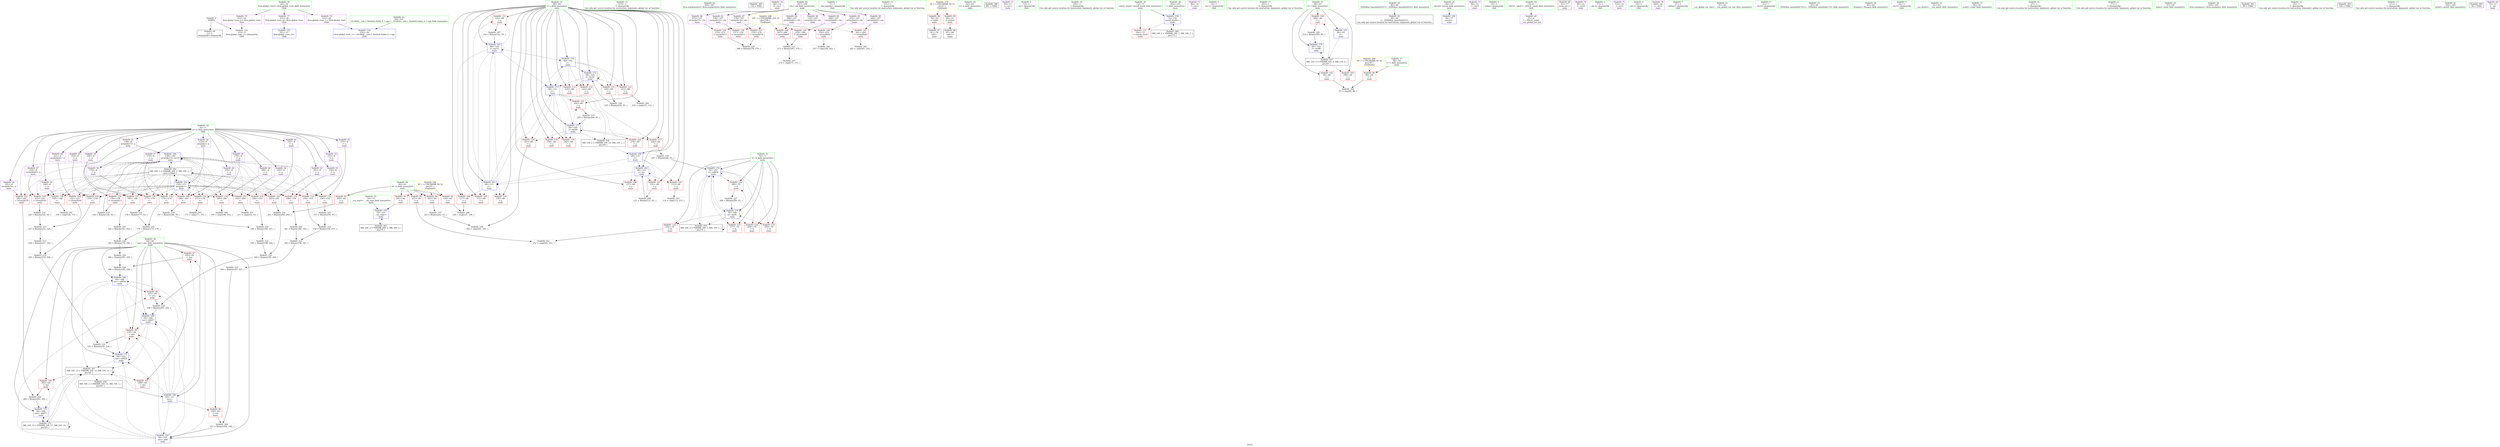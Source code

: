 digraph "SVFG" {
	label="SVFG";

	Node0x5589f5e97da0 [shape=record,color=grey,label="{NodeID: 0\nNullPtr}"];
	Node0x5589f5e97da0 -> Node0x5589f5eb8100[style=solid];
	Node0x5589f5e97da0 -> Node0x5589f5ebfcc0[style=solid];
	Node0x5589f5eb8570 [shape=record,color=red,label="{NodeID: 97\n185\<--64\n\<--ans\nmain\n}"];
	Node0x5589f5eb8570 -> Node0x5589f5ec56d0[style=solid];
	Node0x5589f5e9c880 [shape=record,color=green,label="{NodeID: 14\n115\<--1\n\<--dummyObj\nCan only get source location for instruction, argument, global var or function.}"];
	Node0x5589f5eb90d0 [shape=record,color=red,label="{NodeID: 111\n143\<--68\n\<--j\nmain\n}"];
	Node0x5589f5eb90d0 -> Node0x5589f5ebc8d0[style=solid];
	Node0x5589f5e980a0 [shape=record,color=green,label="{NodeID: 28\n60\<--61\nn\<--n_field_insensitive\nmain\n}"];
	Node0x5589f5e980a0 -> Node0x5589f5ebb840[style=solid];
	Node0x5589f5e980a0 -> Node0x5589f5ebb910[style=solid];
	Node0x5589f5e980a0 -> Node0x5589f5ebb9e0[style=solid];
	Node0x5589f5e980a0 -> Node0x5589f5ebbab0[style=solid];
	Node0x5589f5e980a0 -> Node0x5589f5ebbb80[style=solid];
	Node0x5589f5ebca50 [shape=record,color=grey,label="{NodeID: 208\n122 = Binary(121, 93, )\n}"];
	Node0x5589f5ebca50 -> Node0x5589f5ec02a0[style=solid];
	Node0x5589f5ebe400 [shape=record,color=red,label="{NodeID: 125\n277\<--70\n\<--k\nmain\n}"];
	Node0x5589f5eb7f00 [shape=record,color=green,label="{NodeID: 42\n306\<--307\nllvm.stackrestore\<--llvm.stackrestore_field_insensitive\n}"];
	Node0x5589f5ee6e20 [shape=record,color=black,label="{NodeID: 305\n134 = PHI()\n}"];
	Node0x5589f5ec4dd0 [shape=record,color=grey,label="{NodeID: 222\n163 = Binary(158, 161, )\n}"];
	Node0x5589f5ec4dd0 -> Node0x5589f5ec4f50[style=solid];
	Node0x5589f5ebef60 [shape=record,color=red,label="{NodeID: 139\n194\<--193\n\<--\nmain\n}"];
	Node0x5589f5ebef60 -> Node0x5589f5ec4ad0[style=solid];
	Node0x5589f5eb9b40 [shape=record,color=purple,label="{NodeID: 56\n170\<--8\n\<--a\nmain\n}"];
	Node0x5589f5eb9b40 -> Node0x5589f5ebeb50[style=solid];
	Node0x5589f5ec62d0 [shape=record,color=grey,label="{NodeID: 236\n235 = Binary(234, 93, )\n}"];
	Node0x5589f5ec62d0 -> Node0x5589f5ec0ac0[style=solid];
	Node0x5589f5ebfac0 [shape=record,color=blue,label="{NodeID: 153\n331\<--27\nllvm.global_ctors_0\<--\nGlob }"];
	Node0x5589f5eba6a0 [shape=record,color=purple,label="{NodeID: 70\n80\<--14\n\<--.str.1\nmain\n}"];
	Node0x5589f5ec87e0 [shape=record,color=grey,label="{NodeID: 250\n244 = cmp(241, 243, )\n}"];
	Node0x5589f5ec06b0 [shape=record,color=blue,label="{NodeID: 167\n64\<--167\nans\<--add\nmain\n}"];
	Node0x5589f5ec06b0 -> Node0x5589f5eb8570[style=dashed];
	Node0x5589f5ec06b0 -> Node0x5589f5eb8640[style=dashed];
	Node0x5589f5ec06b0 -> Node0x5589f5eb8710[style=dashed];
	Node0x5589f5ec06b0 -> Node0x5589f5ec0780[style=dashed];
	Node0x5589f5ec06b0 -> Node0x5589f5ec0850[style=dashed];
	Node0x5589f5ec06b0 -> Node0x5589f5ec09f0[style=dashed];
	Node0x5589f5ec06b0 -> Node0x5589f5ed59e0[style=dashed];
	Node0x5589f5ebb290 [shape=record,color=purple,label="{NodeID: 84\n266\<--107\narrayidx68\<--vla\nmain\n}"];
	Node0x5589f5ebb290 -> Node0x5589f5ebf6b0[style=solid];
	Node0x5589f5e9bf30 [shape=record,color=green,label="{NodeID: 1\n7\<--1\n__dso_handle\<--dummyObj\nGlob }"];
	Node0x5589f5eb8640 [shape=record,color=red,label="{NodeID: 98\n205\<--64\n\<--ans\nmain\n}"];
	Node0x5589f5eb8640 -> Node0x5589f5ec65d0[style=solid];
	Node0x5589f5e9b820 [shape=record,color=green,label="{NodeID: 15\n151\<--1\n\<--dummyObj\nCan only get source location for instruction, argument, global var or function.}"];
	Node0x5589f5ed98f0 [shape=record,color=yellow,style=double,label="{NodeID: 278\n2V_1 = ENCHI(MR_2V_0)\npts\{1 \}\nFun[main]}"];
	Node0x5589f5ed98f0 -> Node0x5589f5ebb5d0[style=dashed];
	Node0x5589f5ed98f0 -> Node0x5589f5ebb6a0[style=dashed];
	Node0x5589f5eb91a0 [shape=record,color=red,label="{NodeID: 112\n215\<--68\n\<--j\nmain\n}"];
	Node0x5589f5eb91a0 -> Node0x5589f5ebdba0[style=solid];
	Node0x5589f5e98170 [shape=record,color=green,label="{NodeID: 29\n62\<--63\nx\<--x_field_insensitive\nmain\n}"];
	Node0x5589f5ec3ad0 [shape=record,color=grey,label="{NodeID: 209\n167 = Binary(166, 164, )\n}"];
	Node0x5589f5ec3ad0 -> Node0x5589f5ec06b0[style=solid];
	Node0x5589f5ebe4d0 [shape=record,color=red,label="{NodeID: 126\n289\<--70\n\<--k\nmain\n}"];
	Node0x5589f5ebe4d0 -> Node0x5589f5ec5550[style=solid];
	Node0x5589f5eb8000 [shape=record,color=green,label="{NodeID: 43\n28\<--327\n_GLOBAL__sub_I_Neelesh.Sinha_0_1.cpp\<--_GLOBAL__sub_I_Neelesh.Sinha_0_1.cpp_field_insensitive\n}"];
	Node0x5589f5eb8000 -> Node0x5589f5ebfbc0[style=solid];
	Node0x5589f5ee6f20 [shape=record,color=black,label="{NodeID: 306\n301 = PHI()\n}"];
	Node0x5589f5ec4f50 [shape=record,color=grey,label="{NodeID: 223\n164 = Binary(163, 165, )\n}"];
	Node0x5589f5ec4f50 -> Node0x5589f5ec3ad0[style=solid];
	Node0x5589f5ebf030 [shape=record,color=red,label="{NodeID: 140\n196\<--195\n\<--\nmain\n}"];
	Node0x5589f5ebf030 -> Node0x5589f5ec47d0[style=solid];
	Node0x5589f5eb9c10 [shape=record,color=purple,label="{NodeID: 57\n174\<--8\n\<--a\nmain\n}"];
	Node0x5589f5eb9c10 -> Node0x5589f5ebec20[style=solid];
	Node0x5589f5ec6450 [shape=record,color=grey,label="{NodeID: 237\n243 = Binary(242, 93, )\n}"];
	Node0x5589f5ec6450 -> Node0x5589f5ec87e0[style=solid];
	Node0x5589f5ebfbc0 [shape=record,color=blue,label="{NodeID: 154\n332\<--28\nllvm.global_ctors_1\<--_GLOBAL__sub_I_Neelesh.Sinha_0_1.cpp\nGlob }"];
	Node0x5589f5eba770 [shape=record,color=purple,label="{NodeID: 71\n85\<--17\n\<--.str.2\nmain\n}"];
	Node0x5589f5ec8960 [shape=record,color=grey,label="{NodeID: 251\n211 = cmp(210, 93, )\n}"];
	Node0x5589f5ec0780 [shape=record,color=blue,label="{NodeID: 168\n64\<--186\nans\<--add28\nmain\n}"];
	Node0x5589f5ec0780 -> Node0x5589f5eb8640[style=dashed];
	Node0x5589f5ec0780 -> Node0x5589f5eb8710[style=dashed];
	Node0x5589f5ec0780 -> Node0x5589f5ec0850[style=dashed];
	Node0x5589f5ec0780 -> Node0x5589f5ec09f0[style=dashed];
	Node0x5589f5ec0780 -> Node0x5589f5ed59e0[style=dashed];
	Node0x5589f5ebb360 [shape=record,color=purple,label="{NodeID: 85\n269\<--107\narrayidx69\<--vla\nmain\n}"];
	Node0x5589f5ebb360 -> Node0x5589f5ebf780[style=solid];
	Node0x5589f5e97960 [shape=record,color=green,label="{NodeID: 2\n12\<--1\n.str\<--dummyObj\nGlob }"];
	Node0x5589f5eb8710 [shape=record,color=red,label="{NodeID: 99\n230\<--64\n\<--ans\nmain\n}"];
	Node0x5589f5eb8710 -> Node0x5589f5ec44d0[style=solid];
	Node0x5589f5e9b8f0 [shape=record,color=green,label="{NodeID: 16\n162\<--1\n\<--dummyObj\nCan only get source location for instruction, argument, global var or function.}"];
	Node0x5589f5eb9270 [shape=record,color=red,label="{NodeID: 113\n220\<--68\n\<--j\nmain\n}"];
	Node0x5589f5e98240 [shape=record,color=green,label="{NodeID: 30\n64\<--65\nans\<--ans_field_insensitive\nmain\n}"];
	Node0x5589f5e98240 -> Node0x5589f5eb84a0[style=solid];
	Node0x5589f5e98240 -> Node0x5589f5eb8570[style=solid];
	Node0x5589f5e98240 -> Node0x5589f5eb8640[style=solid];
	Node0x5589f5e98240 -> Node0x5589f5eb8710[style=solid];
	Node0x5589f5e98240 -> Node0x5589f5eb87e0[style=solid];
	Node0x5589f5e98240 -> Node0x5589f5eb88b0[style=solid];
	Node0x5589f5e98240 -> Node0x5589f5ec05e0[style=solid];
	Node0x5589f5e98240 -> Node0x5589f5ec06b0[style=solid];
	Node0x5589f5e98240 -> Node0x5589f5ec0780[style=solid];
	Node0x5589f5e98240 -> Node0x5589f5ec0850[style=solid];
	Node0x5589f5e98240 -> Node0x5589f5ec09f0[style=solid];
	Node0x5589f5e98240 -> Node0x5589f5ec0d30[style=solid];
	Node0x5589f5ec3bd0 [shape=record,color=grey,label="{NodeID: 210\n140 = Binary(139, 93, )\n}"];
	Node0x5589f5ec3bd0 -> Node0x5589f5ec0440[style=solid];
	Node0x5589f5ebe5a0 [shape=record,color=red,label="{NodeID: 127\n304\<--72\n\<--saved_stack\nmain\n}"];
	Node0x5589f5eb8100 [shape=record,color=black,label="{NodeID: 44\n2\<--3\ndummyVal\<--dummyVal\n}"];
	Node0x5589f5ec50d0 [shape=record,color=grey,label="{NodeID: 224\n280 = Binary(276, 279, )\n}"];
	Node0x5589f5ebf100 [shape=record,color=red,label="{NodeID: 141\n202\<--201\n\<--\nmain\n}"];
	Node0x5589f5ebf100 -> Node0x5589f5ec5fd0[style=solid];
	Node0x5589f5eb9ce0 [shape=record,color=purple,label="{NodeID: 58\n176\<--8\n\<--a\nmain\n}"];
	Node0x5589f5eb9ce0 -> Node0x5589f5ebecf0[style=solid];
	Node0x5589f5ec65d0 [shape=record,color=grey,label="{NodeID: 238\n206 = Binary(205, 204, )\n}"];
	Node0x5589f5ec65d0 -> Node0x5589f5ec0850[style=solid];
	Node0x5589f5ebfcc0 [shape=record,color=blue, style = dotted,label="{NodeID: 155\n333\<--3\nllvm.global_ctors_2\<--dummyVal\nGlob }"];
	Node0x5589f5eba840 [shape=record,color=purple,label="{NodeID: 72\n86\<--19\n\<--.str.3\nmain\n}"];
	Node0x5589f5ec8ae0 [shape=record,color=grey,label="{NodeID: 252\n252 = cmp(250, 251, )\n}"];
	Node0x5589f5ec0850 [shape=record,color=blue,label="{NodeID: 169\n64\<--206\nans\<--add37\nmain\n}"];
	Node0x5589f5ec0850 -> Node0x5589f5eb8710[style=dashed];
	Node0x5589f5ec0850 -> Node0x5589f5ec09f0[style=dashed];
	Node0x5589f5ec0850 -> Node0x5589f5ed59e0[style=dashed];
	Node0x5589f5ebb430 [shape=record,color=purple,label="{NodeID: 86\n275\<--107\narrayidx73\<--vla\nmain\n}"];
	Node0x5589f5ebb430 -> Node0x5589f5ebf850[style=solid];
	Node0x5589f5e9cf20 [shape=record,color=green,label="{NodeID: 3\n14\<--1\n.str.1\<--dummyObj\nGlob }"];
	Node0x5589f5eb87e0 [shape=record,color=red,label="{NodeID: 100\n283\<--64\n\<--ans\nmain\n}"];
	Node0x5589f5eb87e0 -> Node0x5589f5ec53d0[style=solid];
	Node0x5589f5e9b9c0 [shape=record,color=green,label="{NodeID: 17\n165\<--1\n\<--dummyObj\nCan only get source location for instruction, argument, global var or function.}"];
	Node0x5589f5eda4f0 [shape=record,color=yellow,style=double,label="{NodeID: 280\n6V_1 = ENCHI(MR_6V_0)\npts\{59 \}\nFun[main]}"];
	Node0x5589f5eda4f0 -> Node0x5589f5ebb770[style=dashed];
	Node0x5589f5eb9340 [shape=record,color=red,label="{NodeID: 114\n223\<--68\n\<--j\nmain\n}"];
	Node0x5589f5e98310 [shape=record,color=green,label="{NodeID: 31\n66\<--67\ni\<--i_field_insensitive\nmain\n}"];
	Node0x5589f5e98310 -> Node0x5589f5eb8980[style=solid];
	Node0x5589f5e98310 -> Node0x5589f5eb8a50[style=solid];
	Node0x5589f5e98310 -> Node0x5589f5eb8b20[style=solid];
	Node0x5589f5e98310 -> Node0x5589f5ebfe90[style=solid];
	Node0x5589f5e98310 -> Node0x5589f5ec0fa0[style=solid];
	Node0x5589f5ec3d50 [shape=record,color=grey,label="{NodeID: 211\n271 = Binary(267, 270, )\n}"];
	Node0x5589f5ec3d50 -> Node0x5589f5ebd8a0[style=solid];
	Node0x5589f5ebe670 [shape=record,color=red,label="{NodeID: 128\n137\<--136\n\<--arrayidx12\nmain\n}"];
	Node0x5589f5eb8200 [shape=record,color=black,label="{NodeID: 45\n39\<--40\n\<--_ZNSt8ios_base4InitD1Ev\nCan only get source location for instruction, argument, global var or function.}"];
	Node0x5589f5ec5250 [shape=record,color=grey,label="{NodeID: 225\n157 = Binary(156, 93, )\n}"];
	Node0x5589f5ec5250 -> Node0x5589f5ec3ed0[style=solid];
	Node0x5589f5ebf1d0 [shape=record,color=red,label="{NodeID: 142\n210\<--209\n\<--\nmain\n}"];
	Node0x5589f5ebf1d0 -> Node0x5589f5ec8960[style=solid];
	Node0x5589f5eb9db0 [shape=record,color=purple,label="{NodeID: 59\n180\<--8\n\<--a\nmain\n}"];
	Node0x5589f5eb9db0 -> Node0x5589f5ebedc0[style=solid];
	Node0x5589f5ebcca0 [shape=record,color=grey,label="{NodeID: 239\n247 = Binary(246, 93, )\n}"];
	Node0x5589f5ebcca0 -> Node0x5589f5ec0c60[style=solid];
	Node0x5589f5ebfdc0 [shape=record,color=blue,label="{NodeID: 156\n56\<--77\nretval\<--\nmain\n}"];
	Node0x5589f5eba910 [shape=record,color=purple,label="{NodeID: 73\n88\<--22\n\<--.str.4\nmain\n}"];
	Node0x5589f5ec0920 [shape=record,color=blue,label="{NodeID: 170\n68\<--162\nj\<--\nmain\n}"];
	Node0x5589f5ec0920 -> Node0x5589f5eb91a0[style=dashed];
	Node0x5589f5ec0920 -> Node0x5589f5eb9270[style=dashed];
	Node0x5589f5ec0920 -> Node0x5589f5eb9340[style=dashed];
	Node0x5589f5ec0920 -> Node0x5589f5eb9410[style=dashed];
	Node0x5589f5ec0920 -> Node0x5589f5ec0ac0[style=dashed];
	Node0x5589f5ec0920 -> Node0x5589f5ec0b90[style=dashed];
	Node0x5589f5ebb500 [shape=record,color=purple,label="{NodeID: 87\n278\<--107\narrayidx74\<--vla\nmain\n}"];
	Node0x5589f5ebb500 -> Node0x5589f5ebf920[style=solid];
	Node0x5589f5e97ca0 [shape=record,color=green,label="{NodeID: 4\n16\<--1\nstdin\<--dummyObj\nGlob }"];
	Node0x5589f5ed59e0 [shape=record,color=black,label="{NodeID: 267\nMR_10V_13 = PHI(MR_10V_14, MR_10V_12, )\npts\{65 \}\n}"];
	Node0x5589f5ed59e0 -> Node0x5589f5eb87e0[style=dashed];
	Node0x5589f5ed59e0 -> Node0x5589f5eb88b0[style=dashed];
	Node0x5589f5ed59e0 -> Node0x5589f5ec0d30[style=dashed];
	Node0x5589f5ed59e0 -> Node0x5589f5ed22e0[style=dashed];
	Node0x5589f5ed59e0 -> Node0x5589f5ed59e0[style=dashed];
	Node0x5589f5ed59e0 -> Node0x5589f5ed72e0[style=dashed];
	Node0x5589f5eb88b0 [shape=record,color=red,label="{NodeID: 101\n299\<--64\n\<--ans\nmain\n}"];
	Node0x5589f5e9ba90 [shape=record,color=green,label="{NodeID: 18\n4\<--6\n_ZStL8__ioinit\<--_ZStL8__ioinit_field_insensitive\nGlob }"];
	Node0x5589f5e9ba90 -> Node0x5589f5eb9590[style=solid];
	Node0x5589f5eda5d0 [shape=record,color=yellow,style=double,label="{NodeID: 281\n8V_1 = ENCHI(MR_8V_0)\npts\{61 \}\nFun[main]}"];
	Node0x5589f5eda5d0 -> Node0x5589f5ebb840[style=dashed];
	Node0x5589f5eda5d0 -> Node0x5589f5ebb910[style=dashed];
	Node0x5589f5eda5d0 -> Node0x5589f5ebb9e0[style=dashed];
	Node0x5589f5eda5d0 -> Node0x5589f5ebbab0[style=dashed];
	Node0x5589f5eda5d0 -> Node0x5589f5ebbb80[style=dashed];
	Node0x5589f5eb9410 [shape=record,color=red,label="{NodeID: 115\n234\<--68\n\<--j\nmain\n}"];
	Node0x5589f5eb9410 -> Node0x5589f5ec62d0[style=solid];
	Node0x5589f5e983e0 [shape=record,color=green,label="{NodeID: 32\n68\<--69\nj\<--j_field_insensitive\nmain\n}"];
	Node0x5589f5e983e0 -> Node0x5589f5eb8bf0[style=solid];
	Node0x5589f5e983e0 -> Node0x5589f5eb8cc0[style=solid];
	Node0x5589f5e983e0 -> Node0x5589f5eb8d90[style=solid];
	Node0x5589f5e983e0 -> Node0x5589f5eb8e60[style=solid];
	Node0x5589f5e983e0 -> Node0x5589f5eb8f30[style=solid];
	Node0x5589f5e983e0 -> Node0x5589f5eb9000[style=solid];
	Node0x5589f5e983e0 -> Node0x5589f5eb90d0[style=solid];
	Node0x5589f5e983e0 -> Node0x5589f5eb91a0[style=solid];
	Node0x5589f5e983e0 -> Node0x5589f5eb9270[style=solid];
	Node0x5589f5e983e0 -> Node0x5589f5eb9340[style=solid];
	Node0x5589f5e983e0 -> Node0x5589f5eb9410[style=solid];
	Node0x5589f5e983e0 -> Node0x5589f5ebdcb0[style=solid];
	Node0x5589f5e983e0 -> Node0x5589f5ebdd80[style=solid];
	Node0x5589f5e983e0 -> Node0x5589f5ebde50[style=solid];
	Node0x5589f5e983e0 -> Node0x5589f5ebdf20[style=solid];
	Node0x5589f5e983e0 -> Node0x5589f5ebdff0[style=solid];
	Node0x5589f5e983e0 -> Node0x5589f5ebe0c0[style=solid];
	Node0x5589f5e983e0 -> Node0x5589f5ec0100[style=solid];
	Node0x5589f5e983e0 -> Node0x5589f5ec02a0[style=solid];
	Node0x5589f5e983e0 -> Node0x5589f5ec0370[style=solid];
	Node0x5589f5e983e0 -> Node0x5589f5ec0510[style=solid];
	Node0x5589f5e983e0 -> Node0x5589f5ec0920[style=solid];
	Node0x5589f5e983e0 -> Node0x5589f5ec0ac0[style=solid];
	Node0x5589f5e983e0 -> Node0x5589f5ec0b90[style=solid];
	Node0x5589f5e983e0 -> Node0x5589f5ec0ed0[style=solid];
	Node0x5589f5ec3ed0 [shape=record,color=grey,label="{NodeID: 212\n158 = Binary(154, 157, )\n}"];
	Node0x5589f5ec3ed0 -> Node0x5589f5ec4dd0[style=solid];
	Node0x5589f5ebe740 [shape=record,color=red,label="{NodeID: 129\n139\<--138\n\<--arrayidx13\nmain\n}"];
	Node0x5589f5ebe740 -> Node0x5589f5ec3bd0[style=solid];
	Node0x5589f5eb8300 [shape=record,color=black,label="{NodeID: 46\n55\<--77\nmain_ret\<--\nmain\n}"];
	Node0x5589f5ec53d0 [shape=record,color=grey,label="{NodeID: 226\n284 = Binary(283, 282, )\n}"];
	Node0x5589f5ec53d0 -> Node0x5589f5ec0d30[style=solid];
	Node0x5589f5ebf2a0 [shape=record,color=red,label="{NodeID: 143\n219\<--218\n\<--\nmain\n}"];
	Node0x5589f5ebf2a0 -> Node0x5589f5ec4950[style=solid];
	Node0x5589f5eb9e80 [shape=record,color=purple,label="{NodeID: 60\n189\<--8\n\<--a\nmain\n}"];
	Node0x5589f5eb9e80 -> Node0x5589f5ebee90[style=solid];
	Node0x5589f5ebce20 [shape=record,color=grey,label="{NodeID: 240\n257 = cmp(256, 162, )\n}"];
	Node0x5589f5ebfe90 [shape=record,color=blue,label="{NodeID: 157\n66\<--93\ni\<--\nmain\n}"];
	Node0x5589f5ebfe90 -> Node0x5589f5ed27e0[style=dashed];
	Node0x5589f5eba9e0 [shape=record,color=purple,label="{NodeID: 74\n99\<--22\n\<--.str.4\nmain\n}"];
	Node0x5589f5ec09f0 [shape=record,color=blue,label="{NodeID: 171\n64\<--231\nans\<--add50\nmain\n}"];
	Node0x5589f5ec09f0 -> Node0x5589f5eb8710[style=dashed];
	Node0x5589f5ec09f0 -> Node0x5589f5ec09f0[style=dashed];
	Node0x5589f5ec09f0 -> Node0x5589f5ed59e0[style=dashed];
	Node0x5589f5ebb5d0 [shape=record,color=red,label="{NodeID: 88\n78\<--16\n\<--stdin\nmain\n}"];
	Node0x5589f5ebb5d0 -> Node0x5589f5eb83d0[style=solid];
	Node0x5589f5e9c0b0 [shape=record,color=green,label="{NodeID: 5\n17\<--1\n.str.2\<--dummyObj\nGlob }"];
	Node0x5589f5eb8980 [shape=record,color=red,label="{NodeID: 102\n95\<--66\n\<--i\nmain\n}"];
	Node0x5589f5eb8980 -> Node0x5589f5ebd420[style=solid];
	Node0x5589f5e9d400 [shape=record,color=green,label="{NodeID: 19\n8\<--11\na\<--a_field_insensitive\nGlob }"];
	Node0x5589f5e9d400 -> Node0x5589f5eb9660[style=solid];
	Node0x5589f5e9d400 -> Node0x5589f5eb9730[style=solid];
	Node0x5589f5e9d400 -> Node0x5589f5eb9800[style=solid];
	Node0x5589f5e9d400 -> Node0x5589f5eb98d0[style=solid];
	Node0x5589f5e9d400 -> Node0x5589f5eb99a0[style=solid];
	Node0x5589f5e9d400 -> Node0x5589f5eb9a70[style=solid];
	Node0x5589f5e9d400 -> Node0x5589f5eb9b40[style=solid];
	Node0x5589f5e9d400 -> Node0x5589f5eb9c10[style=solid];
	Node0x5589f5e9d400 -> Node0x5589f5eb9ce0[style=solid];
	Node0x5589f5e9d400 -> Node0x5589f5eb9db0[style=solid];
	Node0x5589f5e9d400 -> Node0x5589f5eb9e80[style=solid];
	Node0x5589f5e9d400 -> Node0x5589f5eb9f50[style=solid];
	Node0x5589f5e9d400 -> Node0x5589f5eba020[style=solid];
	Node0x5589f5e9d400 -> Node0x5589f5eba0f0[style=solid];
	Node0x5589f5e9d400 -> Node0x5589f5eba1c0[style=solid];
	Node0x5589f5e9d400 -> Node0x5589f5eba290[style=solid];
	Node0x5589f5e9d400 -> Node0x5589f5eba360[style=solid];
	Node0x5589f5e9d400 -> Node0x5589f5eba430[style=solid];
	Node0x5589f5e9d400 -> Node0x5589f5eba500[style=solid];
	Node0x5589f5ebdcb0 [shape=record,color=red,label="{NodeID: 116\n241\<--68\n\<--j\nmain\n}"];
	Node0x5589f5ebdcb0 -> Node0x5589f5ec87e0[style=solid];
	Node0x5589f5eb7840 [shape=record,color=green,label="{NodeID: 33\n70\<--71\nk\<--k_field_insensitive\nmain\n}"];
	Node0x5589f5eb7840 -> Node0x5589f5ebe190[style=solid];
	Node0x5589f5eb7840 -> Node0x5589f5ebe260[style=solid];
	Node0x5589f5eb7840 -> Node0x5589f5ebe330[style=solid];
	Node0x5589f5eb7840 -> Node0x5589f5ebe400[style=solid];
	Node0x5589f5eb7840 -> Node0x5589f5ebe4d0[style=solid];
	Node0x5589f5eb7840 -> Node0x5589f5ec0c60[style=solid];
	Node0x5589f5eb7840 -> Node0x5589f5ec0e00[style=solid];
	Node0x5589f5ec4050 [shape=record,color=grey,label="{NodeID: 213\n228 = Binary(227, 162, )\n}"];
	Node0x5589f5ec4050 -> Node0x5589f5ec4950[style=solid];
	Node0x5589f5ebe810 [shape=record,color=red,label="{NodeID: 130\n149\<--148\n\<--\nmain\n}"];
	Node0x5589f5ebe810 -> Node0x5589f5ebcfa0[style=solid];
	Node0x5589f5eb83d0 [shape=record,color=black,label="{NodeID: 47\n81\<--78\ncall\<--\nmain\n}"];
	Node0x5589f5ec5550 [shape=record,color=grey,label="{NodeID: 227\n290 = Binary(289, 93, )\n}"];
	Node0x5589f5ec5550 -> Node0x5589f5ec0e00[style=solid];
	Node0x5589f5ebf370 [shape=record,color=red,label="{NodeID: 144\n222\<--221\n\<--arrayidx44\nmain\n}"];
	Node0x5589f5ebf370 -> Node0x5589f5ec4350[style=solid];
	Node0x5589f5eb9f50 [shape=record,color=purple,label="{NodeID: 61\n193\<--8\n\<--a\nmain\n}"];
	Node0x5589f5eb9f50 -> Node0x5589f5ebef60[style=solid];
	Node0x5589f5ebcfa0 [shape=record,color=grey,label="{NodeID: 241\n150 = cmp(149, 151, )\n}"];
	Node0x5589f5ebff60 [shape=record,color=blue,label="{NodeID: 158\n72\<--102\nsaved_stack\<--\nmain\n}"];
	Node0x5589f5ebff60 -> Node0x5589f5ebe5a0[style=dashed];
	Node0x5589f5ebff60 -> Node0x5589f5ed36e0[style=dashed];
	Node0x5589f5ebaab0 [shape=record,color=purple,label="{NodeID: 75\n133\<--22\n\<--.str.4\nmain\n}"];
	Node0x5589f5ec0ac0 [shape=record,color=blue,label="{NodeID: 172\n68\<--235\nj\<--inc52\nmain\n}"];
	Node0x5589f5ec0ac0 -> Node0x5589f5eb91a0[style=dashed];
	Node0x5589f5ec0ac0 -> Node0x5589f5eb9270[style=dashed];
	Node0x5589f5ec0ac0 -> Node0x5589f5eb9340[style=dashed];
	Node0x5589f5ec0ac0 -> Node0x5589f5eb9410[style=dashed];
	Node0x5589f5ec0ac0 -> Node0x5589f5ec0ac0[style=dashed];
	Node0x5589f5ec0ac0 -> Node0x5589f5ec0b90[style=dashed];
	Node0x5589f5ebb6a0 [shape=record,color=red,label="{NodeID: 89\n84\<--21\n\<--stdout\nmain\n}"];
	Node0x5589f5ebb6a0 -> Node0x5589f5eb94c0[style=solid];
	Node0x5589f5e9c140 [shape=record,color=green,label="{NodeID: 6\n19\<--1\n.str.3\<--dummyObj\nGlob }"];
	Node0x5589f5eb8a50 [shape=record,color=red,label="{NodeID: 103\n298\<--66\n\<--i\nmain\n}"];
	Node0x5589f5e9d4d0 [shape=record,color=green,label="{NodeID: 20\n26\<--30\nllvm.global_ctors\<--llvm.global_ctors_field_insensitive\nGlob }"];
	Node0x5589f5e9d4d0 -> Node0x5589f5ebac50[style=solid];
	Node0x5589f5e9d4d0 -> Node0x5589f5ebad50[style=solid];
	Node0x5589f5e9d4d0 -> Node0x5589f5ebae50[style=solid];
	Node0x5589f5ebdd80 [shape=record,color=red,label="{NodeID: 117\n246\<--68\n\<--j\nmain\n}"];
	Node0x5589f5ebdd80 -> Node0x5589f5ebcca0[style=solid];
	Node0x5589f5eb78d0 [shape=record,color=green,label="{NodeID: 34\n72\<--73\nsaved_stack\<--saved_stack_field_insensitive\nmain\n}"];
	Node0x5589f5eb78d0 -> Node0x5589f5ebe5a0[style=solid];
	Node0x5589f5eb78d0 -> Node0x5589f5ebff60[style=solid];
	Node0x5589f5ec41d0 [shape=record,color=grey,label="{NodeID: 214\n178 = Binary(177, 93, )\n}"];
	Node0x5589f5ec41d0 -> Node0x5589f5ec5cd0[style=solid];
	Node0x5589f5ebe8e0 [shape=record,color=red,label="{NodeID: 131\n154\<--153\n\<--\nmain\n}"];
	Node0x5589f5ebe8e0 -> Node0x5589f5ec3ed0[style=solid];
	Node0x5589f5eb94c0 [shape=record,color=black,label="{NodeID: 48\n87\<--84\ncall1\<--\nmain\n}"];
	Node0x5589f5ec56d0 [shape=record,color=grey,label="{NodeID: 228\n186 = Binary(185, 184, )\n}"];
	Node0x5589f5ec56d0 -> Node0x5589f5ec0780[style=solid];
	Node0x5589f5ebf440 [shape=record,color=red,label="{NodeID: 145\n225\<--224\n\<--arrayidx45\nmain\n}"];
	Node0x5589f5ebf440 -> Node0x5589f5ec5e50[style=solid];
	Node0x5589f5eba020 [shape=record,color=purple,label="{NodeID: 62\n195\<--8\n\<--a\nmain\n}"];
	Node0x5589f5eba020 -> Node0x5589f5ebf030[style=solid];
	Node0x5589f5ebd120 [shape=record,color=grey,label="{NodeID: 242\n262 = cmp(261, 162, )\n}"];
	Node0x5589f5ec0030 [shape=record,color=blue,label="{NodeID: 159\n74\<--101\n__vla_expr\<--\nmain\n}"];
	Node0x5589f5ec0030 -> Node0x5589f5ed3be0[style=dashed];
	Node0x5589f5ebab80 [shape=record,color=purple,label="{NodeID: 76\n300\<--24\n\<--.str.5\nmain\n}"];
	Node0x5589f5ed22e0 [shape=record,color=black,label="{NodeID: 256\nMR_10V_2 = PHI(MR_10V_13, MR_10V_1, )\npts\{65 \}\n}"];
	Node0x5589f5ed22e0 -> Node0x5589f5ec05e0[style=dashed];
	Node0x5589f5ec0b90 [shape=record,color=blue,label="{NodeID: 173\n68\<--111\nj\<--\nmain\n}"];
	Node0x5589f5ec0b90 -> Node0x5589f5ebdcb0[style=dashed];
	Node0x5589f5ec0b90 -> Node0x5589f5ebdd80[style=dashed];
	Node0x5589f5ec0b90 -> Node0x5589f5ebde50[style=dashed];
	Node0x5589f5ec0b90 -> Node0x5589f5ebdf20[style=dashed];
	Node0x5589f5ec0b90 -> Node0x5589f5ebdff0[style=dashed];
	Node0x5589f5ec0b90 -> Node0x5589f5ebe0c0[style=dashed];
	Node0x5589f5ec0b90 -> Node0x5589f5ec0ed0[style=dashed];
	Node0x5589f5ec0b90 -> Node0x5589f5ed2ce0[style=dashed];
	Node0x5589f5ebb770 [shape=record,color=red,label="{NodeID: 90\n96\<--58\n\<--t\nmain\n}"];
	Node0x5589f5ebb770 -> Node0x5589f5ebd420[style=solid];
	Node0x5589f5e9c530 [shape=record,color=green,label="{NodeID: 7\n21\<--1\nstdout\<--dummyObj\nGlob }"];
	Node0x5589f5eb8b20 [shape=record,color=red,label="{NodeID: 104\n309\<--66\n\<--i\nmain\n}"];
	Node0x5589f5eb8b20 -> Node0x5589f5ebc5d0[style=solid];
	Node0x5589f5e9d5a0 [shape=record,color=green,label="{NodeID: 21\n31\<--32\n__cxx_global_var_init\<--__cxx_global_var_init_field_insensitive\n}"];
	Node0x5589f5ebde50 [shape=record,color=red,label="{NodeID: 118\n254\<--68\n\<--j\nmain\n}"];
	Node0x5589f5eb7960 [shape=record,color=green,label="{NodeID: 35\n74\<--75\n__vla_expr\<--__vla_expr_field_insensitive\nmain\n}"];
	Node0x5589f5eb7960 -> Node0x5589f5ec0030[style=solid];
	Node0x5589f5ec4350 [shape=record,color=grey,label="{NodeID: 215\n227 = Binary(222, 226, )\n}"];
	Node0x5589f5ec4350 -> Node0x5589f5ec4050[style=solid];
	Node0x5589f5ebe9b0 [shape=record,color=red,label="{NodeID: 132\n156\<--155\n\<--\nmain\n}"];
	Node0x5589f5ebe9b0 -> Node0x5589f5ec5250[style=solid];
	Node0x5589f5eb9590 [shape=record,color=purple,label="{NodeID: 49\n37\<--4\n\<--_ZStL8__ioinit\n__cxx_global_var_init\n}"];
	Node0x5589f5ec5850 [shape=record,color=grey,label="{NodeID: 229\n184 = Binary(183, 165, )\n}"];
	Node0x5589f5ec5850 -> Node0x5589f5ec56d0[style=solid];
	Node0x5589f5ebf510 [shape=record,color=red,label="{NodeID: 146\n256\<--255\n\<--arrayidx63\nmain\n}"];
	Node0x5589f5ebf510 -> Node0x5589f5ebce20[style=solid];
	Node0x5589f5eba0f0 [shape=record,color=purple,label="{NodeID: 63\n201\<--8\n\<--a\nmain\n}"];
	Node0x5589f5eba0f0 -> Node0x5589f5ebf100[style=solid];
	Node0x5589f5ebd2a0 [shape=record,color=grey,label="{NodeID: 243\n172 = cmp(171, 151, )\n}"];
	Node0x5589f5ec0100 [shape=record,color=blue,label="{NodeID: 160\n68\<--111\nj\<--\nmain\n}"];
	Node0x5589f5ec0100 -> Node0x5589f5eb8bf0[style=dashed];
	Node0x5589f5ec0100 -> Node0x5589f5eb8cc0[style=dashed];
	Node0x5589f5ec0100 -> Node0x5589f5eb8d90[style=dashed];
	Node0x5589f5ec0100 -> Node0x5589f5ec02a0[style=dashed];
	Node0x5589f5ec0100 -> Node0x5589f5ec0370[style=dashed];
	Node0x5589f5ebac50 [shape=record,color=purple,label="{NodeID: 77\n331\<--26\nllvm.global_ctors_0\<--llvm.global_ctors\nGlob }"];
	Node0x5589f5ebac50 -> Node0x5589f5ebfac0[style=solid];
	Node0x5589f5ed27e0 [shape=record,color=black,label="{NodeID: 257\nMR_12V_3 = PHI(MR_12V_4, MR_12V_2, )\npts\{67 \}\n}"];
	Node0x5589f5ed27e0 -> Node0x5589f5eb8980[style=dashed];
	Node0x5589f5ed27e0 -> Node0x5589f5eb8a50[style=dashed];
	Node0x5589f5ed27e0 -> Node0x5589f5eb8b20[style=dashed];
	Node0x5589f5ed27e0 -> Node0x5589f5ec0fa0[style=dashed];
	Node0x5589f5ec0c60 [shape=record,color=blue,label="{NodeID: 174\n70\<--247\nk\<--add59\nmain\n}"];
	Node0x5589f5ec0c60 -> Node0x5589f5ebe190[style=dashed];
	Node0x5589f5ec0c60 -> Node0x5589f5ebe260[style=dashed];
	Node0x5589f5ec0c60 -> Node0x5589f5ebe330[style=dashed];
	Node0x5589f5ec0c60 -> Node0x5589f5ebe400[style=dashed];
	Node0x5589f5ec0c60 -> Node0x5589f5ebe4d0[style=dashed];
	Node0x5589f5ec0c60 -> Node0x5589f5ec0c60[style=dashed];
	Node0x5589f5ec0c60 -> Node0x5589f5ec0e00[style=dashed];
	Node0x5589f5ec0c60 -> Node0x5589f5ed31e0[style=dashed];
	Node0x5589f5ebb840 [shape=record,color=red,label="{NodeID: 91\n101\<--60\n\<--n\nmain\n}"];
	Node0x5589f5ebb840 -> Node0x5589f5ec0030[style=solid];
	Node0x5589f5e9c5c0 [shape=record,color=green,label="{NodeID: 8\n22\<--1\n.str.4\<--dummyObj\nGlob }"];
	Node0x5589f5eb8bf0 [shape=record,color=red,label="{NodeID: 105\n113\<--68\n\<--j\nmain\n}"];
	Node0x5589f5eb8bf0 -> Node0x5589f5ebd5a0[style=solid];
	Node0x5589f5e9d670 [shape=record,color=green,label="{NodeID: 22\n35\<--36\n_ZNSt8ios_base4InitC1Ev\<--_ZNSt8ios_base4InitC1Ev_field_insensitive\n}"];
	Node0x5589f5ebdf20 [shape=record,color=red,label="{NodeID: 119\n265\<--68\n\<--j\nmain\n}"];
	Node0x5589f5eb79f0 [shape=record,color=green,label="{NodeID: 36\n82\<--83\nfreopen\<--freopen_field_insensitive\n}"];
	Node0x5589f5ec44d0 [shape=record,color=grey,label="{NodeID: 216\n231 = Binary(230, 229, )\n}"];
	Node0x5589f5ec44d0 -> Node0x5589f5ec09f0[style=solid];
	Node0x5589f5ebea80 [shape=record,color=red,label="{NodeID: 133\n160\<--159\n\<--\nmain\n}"];
	Node0x5589f5ebea80 -> Node0x5589f5ebc750[style=solid];
	Node0x5589f5eb9660 [shape=record,color=purple,label="{NodeID: 50\n118\<--8\narrayidx\<--a\nmain\n}"];
	Node0x5589f5eb9660 -> Node0x5589f5ec01d0[style=solid];
	Node0x5589f5ec59d0 [shape=record,color=grey,label="{NodeID: 230\n183 = Binary(179, 182, )\n}"];
	Node0x5589f5ec59d0 -> Node0x5589f5ec5850[style=solid];
	Node0x5589f5ebf5e0 [shape=record,color=red,label="{NodeID: 147\n261\<--260\n\<--arrayidx65\nmain\n}"];
	Node0x5589f5ebf5e0 -> Node0x5589f5ebd120[style=solid];
	Node0x5589f5eba1c0 [shape=record,color=purple,label="{NodeID: 64\n209\<--8\n\<--a\nmain\n}"];
	Node0x5589f5eba1c0 -> Node0x5589f5ebf1d0[style=solid];
	Node0x5589f5ebd420 [shape=record,color=grey,label="{NodeID: 244\n97 = cmp(95, 96, )\n}"];
	Node0x5589f5ec01d0 [shape=record,color=blue,label="{NodeID: 161\n118\<--111\narrayidx\<--\nmain\n}"];
	Node0x5589f5ec01d0 -> Node0x5589f5ebe740[style=dashed];
	Node0x5589f5ec01d0 -> Node0x5589f5ebe810[style=dashed];
	Node0x5589f5ec01d0 -> Node0x5589f5ebe8e0[style=dashed];
	Node0x5589f5ec01d0 -> Node0x5589f5ebe9b0[style=dashed];
	Node0x5589f5ec01d0 -> Node0x5589f5ebea80[style=dashed];
	Node0x5589f5ec01d0 -> Node0x5589f5ebeb50[style=dashed];
	Node0x5589f5ec01d0 -> Node0x5589f5ebec20[style=dashed];
	Node0x5589f5ec01d0 -> Node0x5589f5ebecf0[style=dashed];
	Node0x5589f5ec01d0 -> Node0x5589f5ebedc0[style=dashed];
	Node0x5589f5ec01d0 -> Node0x5589f5ebee90[style=dashed];
	Node0x5589f5ec01d0 -> Node0x5589f5ebef60[style=dashed];
	Node0x5589f5ec01d0 -> Node0x5589f5ebf030[style=dashed];
	Node0x5589f5ec01d0 -> Node0x5589f5ebf100[style=dashed];
	Node0x5589f5ec01d0 -> Node0x5589f5ebf1d0[style=dashed];
	Node0x5589f5ec01d0 -> Node0x5589f5ebf2a0[style=dashed];
	Node0x5589f5ec01d0 -> Node0x5589f5ebf370[style=dashed];
	Node0x5589f5ec01d0 -> Node0x5589f5ebf440[style=dashed];
	Node0x5589f5ec01d0 -> Node0x5589f5ebf9f0[style=dashed];
	Node0x5589f5ec01d0 -> Node0x5589f5ec01d0[style=dashed];
	Node0x5589f5ec01d0 -> Node0x5589f5ec0440[style=dashed];
	Node0x5589f5ec01d0 -> Node0x5589f5ed40e0[style=dashed];
	Node0x5589f5ebad50 [shape=record,color=purple,label="{NodeID: 78\n332\<--26\nllvm.global_ctors_1\<--llvm.global_ctors\nGlob }"];
	Node0x5589f5ebad50 -> Node0x5589f5ebfbc0[style=solid];
	Node0x5589f5ed2ce0 [shape=record,color=black,label="{NodeID: 258\nMR_14V_2 = PHI(MR_14V_14, MR_14V_1, )\npts\{69 \}\n}"];
	Node0x5589f5ed2ce0 -> Node0x5589f5ec0100[style=dashed];
	Node0x5589f5ec0d30 [shape=record,color=blue,label="{NodeID: 175\n64\<--284\nans\<--add77\nmain\n}"];
	Node0x5589f5ec0d30 -> Node0x5589f5ed72e0[style=dashed];
	Node0x5589f5ebb910 [shape=record,color=red,label="{NodeID: 92\n128\<--60\n\<--n\nmain\n}"];
	Node0x5589f5ebb910 -> Node0x5589f5ebd720[style=solid];
	Node0x5589f5e9c290 [shape=record,color=green,label="{NodeID: 9\n24\<--1\n.str.5\<--dummyObj\nGlob }"];
	Node0x5589f5ed72e0 [shape=record,color=black,label="{NodeID: 272\nMR_10V_15 = PHI(MR_10V_17, MR_10V_14, )\npts\{65 \}\n}"];
	Node0x5589f5ed72e0 -> Node0x5589f5eb87e0[style=dashed];
	Node0x5589f5ed72e0 -> Node0x5589f5ec0d30[style=dashed];
	Node0x5589f5ed72e0 -> Node0x5589f5ed59e0[style=dashed];
	Node0x5589f5ed72e0 -> Node0x5589f5ed72e0[style=dashed];
	Node0x5589f5eb8cc0 [shape=record,color=red,label="{NodeID: 106\n117\<--68\n\<--j\nmain\n}"];
	Node0x5589f5e9d740 [shape=record,color=green,label="{NodeID: 23\n41\<--42\n__cxa_atexit\<--__cxa_atexit_field_insensitive\n}"];
	Node0x5589f5ebdff0 [shape=record,color=red,label="{NodeID: 120\n274\<--68\n\<--j\nmain\n}"];
	Node0x5589f5eb7ac0 [shape=record,color=green,label="{NodeID: 37\n90\<--91\nscanf\<--scanf_field_insensitive\n}"];
	Node0x5589f5ec4650 [shape=record,color=grey,label="{NodeID: 217\n295 = Binary(294, 93, )\n}"];
	Node0x5589f5ec4650 -> Node0x5589f5ec0ed0[style=solid];
	Node0x5589f5ebeb50 [shape=record,color=red,label="{NodeID: 134\n171\<--170\n\<--\nmain\n}"];
	Node0x5589f5ebeb50 -> Node0x5589f5ebd2a0[style=solid];
	Node0x5589f5eb9730 [shape=record,color=purple,label="{NodeID: 51\n138\<--8\narrayidx13\<--a\nmain\n}"];
	Node0x5589f5eb9730 -> Node0x5589f5ebe740[style=solid];
	Node0x5589f5eb9730 -> Node0x5589f5ec0440[style=solid];
	Node0x5589f5ec5b50 [shape=record,color=grey,label="{NodeID: 231\n182 = Binary(181, 162, )\n}"];
	Node0x5589f5ec5b50 -> Node0x5589f5ec59d0[style=solid];
	Node0x5589f5ebf6b0 [shape=record,color=red,label="{NodeID: 148\n267\<--266\n\<--arrayidx68\nmain\n}"];
	Node0x5589f5ebf6b0 -> Node0x5589f5ec3d50[style=solid];
	Node0x5589f5eba290 [shape=record,color=purple,label="{NodeID: 65\n218\<--8\n\<--a\nmain\n}"];
	Node0x5589f5eba290 -> Node0x5589f5ebf2a0[style=solid];
	Node0x5589f5ebd5a0 [shape=record,color=grey,label="{NodeID: 245\n114 = cmp(113, 115, )\n}"];
	Node0x5589f5ec02a0 [shape=record,color=blue,label="{NodeID: 162\n68\<--122\nj\<--inc\nmain\n}"];
	Node0x5589f5ec02a0 -> Node0x5589f5eb8bf0[style=dashed];
	Node0x5589f5ec02a0 -> Node0x5589f5eb8cc0[style=dashed];
	Node0x5589f5ec02a0 -> Node0x5589f5eb8d90[style=dashed];
	Node0x5589f5ec02a0 -> Node0x5589f5ec02a0[style=dashed];
	Node0x5589f5ec02a0 -> Node0x5589f5ec0370[style=dashed];
	Node0x5589f5ebae50 [shape=record,color=purple,label="{NodeID: 79\n333\<--26\nllvm.global_ctors_2\<--llvm.global_ctors\nGlob }"];
	Node0x5589f5ebae50 -> Node0x5589f5ebfcc0[style=solid];
	Node0x5589f5ed31e0 [shape=record,color=black,label="{NodeID: 259\nMR_16V_2 = PHI(MR_16V_3, MR_16V_1, )\npts\{71 \}\n}"];
	Node0x5589f5ed31e0 -> Node0x5589f5ec0c60[style=dashed];
	Node0x5589f5ed31e0 -> Node0x5589f5ed31e0[style=dashed];
	Node0x5589f5ec0e00 [shape=record,color=blue,label="{NodeID: 176\n70\<--290\nk\<--inc81\nmain\n}"];
	Node0x5589f5ec0e00 -> Node0x5589f5ebe190[style=dashed];
	Node0x5589f5ec0e00 -> Node0x5589f5ebe260[style=dashed];
	Node0x5589f5ec0e00 -> Node0x5589f5ebe330[style=dashed];
	Node0x5589f5ec0e00 -> Node0x5589f5ebe400[style=dashed];
	Node0x5589f5ec0e00 -> Node0x5589f5ebe4d0[style=dashed];
	Node0x5589f5ec0e00 -> Node0x5589f5ec0c60[style=dashed];
	Node0x5589f5ec0e00 -> Node0x5589f5ec0e00[style=dashed];
	Node0x5589f5ec0e00 -> Node0x5589f5ed31e0[style=dashed];
	Node0x5589f5ebb9e0 [shape=record,color=red,label="{NodeID: 93\n200\<--60\n\<--n\nmain\n}"];
	Node0x5589f5ebb9e0 -> Node0x5589f5ec5fd0[style=solid];
	Node0x5589f5e9c320 [shape=record,color=green,label="{NodeID: 10\n27\<--1\n\<--dummyObj\nCan only get source location for instruction, argument, global var or function.}"];
	Node0x5589f5eb8d90 [shape=record,color=red,label="{NodeID: 107\n121\<--68\n\<--j\nmain\n}"];
	Node0x5589f5eb8d90 -> Node0x5589f5ebca50[style=solid];
	Node0x5589f5e9d810 [shape=record,color=green,label="{NodeID: 24\n40\<--46\n_ZNSt8ios_base4InitD1Ev\<--_ZNSt8ios_base4InitD1Ev_field_insensitive\n}"];
	Node0x5589f5e9d810 -> Node0x5589f5eb8200[style=solid];
	Node0x5589f5ebe0c0 [shape=record,color=red,label="{NodeID: 121\n294\<--68\n\<--j\nmain\n}"];
	Node0x5589f5ebe0c0 -> Node0x5589f5ec4650[style=solid];
	Node0x5589f5eb7b90 [shape=record,color=green,label="{NodeID: 38\n102\<--103\n\<--field_insensitive\nmain\n}"];
	Node0x5589f5eb7b90 -> Node0x5589f5ebff60[style=solid];
	Node0x5589f5ec47d0 [shape=record,color=grey,label="{NodeID: 218\n197 = Binary(196, 93, )\n}"];
	Node0x5589f5ec47d0 -> Node0x5589f5ec4ad0[style=solid];
	Node0x5589f5ebec20 [shape=record,color=red,label="{NodeID: 135\n175\<--174\n\<--\nmain\n}"];
	Node0x5589f5ebec20 -> Node0x5589f5ec5cd0[style=solid];
	Node0x5589f5eb9800 [shape=record,color=purple,label="{NodeID: 52\n148\<--8\n\<--a\nmain\n}"];
	Node0x5589f5eb9800 -> Node0x5589f5ebe810[style=solid];
	Node0x5589f5ec5cd0 [shape=record,color=grey,label="{NodeID: 232\n179 = Binary(175, 178, )\n}"];
	Node0x5589f5ec5cd0 -> Node0x5589f5ec59d0[style=solid];
	Node0x5589f5ebf780 [shape=record,color=red,label="{NodeID: 149\n270\<--269\n\<--arrayidx69\nmain\n}"];
	Node0x5589f5ebf780 -> Node0x5589f5ec3d50[style=solid];
	Node0x5589f5eba360 [shape=record,color=purple,label="{NodeID: 66\n221\<--8\narrayidx44\<--a\nmain\n}"];
	Node0x5589f5eba360 -> Node0x5589f5ebf370[style=solid];
	Node0x5589f5ebd720 [shape=record,color=grey,label="{NodeID: 246\n129 = cmp(127, 128, )\n}"];
	Node0x5589f5ec0370 [shape=record,color=blue,label="{NodeID: 163\n68\<--111\nj\<--\nmain\n}"];
	Node0x5589f5ec0370 -> Node0x5589f5eb8e60[style=dashed];
	Node0x5589f5ec0370 -> Node0x5589f5eb8f30[style=dashed];
	Node0x5589f5ec0370 -> Node0x5589f5eb9000[style=dashed];
	Node0x5589f5ec0370 -> Node0x5589f5eb90d0[style=dashed];
	Node0x5589f5ec0370 -> Node0x5589f5ec0510[style=dashed];
	Node0x5589f5ec0370 -> Node0x5589f5ec0920[style=dashed];
	Node0x5589f5ec0370 -> Node0x5589f5ec0b90[style=dashed];
	Node0x5589f5ebaf50 [shape=record,color=purple,label="{NodeID: 80\n132\<--107\narrayidx10\<--vla\nmain\n}"];
	Node0x5589f5ed36e0 [shape=record,color=black,label="{NodeID: 260\nMR_18V_2 = PHI(MR_18V_3, MR_18V_1, )\npts\{73 \}\n}"];
	Node0x5589f5ed36e0 -> Node0x5589f5ebff60[style=dashed];
	Node0x5589f5ec0ed0 [shape=record,color=blue,label="{NodeID: 177\n68\<--295\nj\<--inc84\nmain\n}"];
	Node0x5589f5ec0ed0 -> Node0x5589f5ebdcb0[style=dashed];
	Node0x5589f5ec0ed0 -> Node0x5589f5ebdd80[style=dashed];
	Node0x5589f5ec0ed0 -> Node0x5589f5ebde50[style=dashed];
	Node0x5589f5ec0ed0 -> Node0x5589f5ebdf20[style=dashed];
	Node0x5589f5ec0ed0 -> Node0x5589f5ebdff0[style=dashed];
	Node0x5589f5ec0ed0 -> Node0x5589f5ebe0c0[style=dashed];
	Node0x5589f5ec0ed0 -> Node0x5589f5ec0ed0[style=dashed];
	Node0x5589f5ec0ed0 -> Node0x5589f5ed2ce0[style=dashed];
	Node0x5589f5ebbab0 [shape=record,color=red,label="{NodeID: 94\n242\<--60\n\<--n\nmain\n}"];
	Node0x5589f5ebbab0 -> Node0x5589f5ec6450[style=solid];
	Node0x5589f5e9c3b0 [shape=record,color=green,label="{NodeID: 11\n77\<--1\n\<--dummyObj\nCan only get source location for instruction, argument, global var or function.}"];
	Node0x5589f5eb8e60 [shape=record,color=red,label="{NodeID: 108\n127\<--68\n\<--j\nmain\n}"];
	Node0x5589f5eb8e60 -> Node0x5589f5ebd720[style=solid];
	Node0x5589f5e97e30 [shape=record,color=green,label="{NodeID: 25\n53\<--54\nmain\<--main_field_insensitive\n}"];
	Node0x5589f5edabf0 [shape=record,color=yellow,style=double,label="{NodeID: 288\n22V_1 = ENCHI(MR_22V_0)\npts\{108 \}\nFun[main]}"];
	Node0x5589f5edabf0 -> Node0x5589f5ebe670[style=dashed];
	Node0x5589f5edabf0 -> Node0x5589f5ebf510[style=dashed];
	Node0x5589f5edabf0 -> Node0x5589f5ebf5e0[style=dashed];
	Node0x5589f5edabf0 -> Node0x5589f5ebf6b0[style=dashed];
	Node0x5589f5edabf0 -> Node0x5589f5ebf780[style=dashed];
	Node0x5589f5edabf0 -> Node0x5589f5ebf850[style=dashed];
	Node0x5589f5edabf0 -> Node0x5589f5ebf920[style=dashed];
	Node0x5589f5ebc5d0 [shape=record,color=grey,label="{NodeID: 205\n310 = Binary(309, 93, )\n}"];
	Node0x5589f5ebc5d0 -> Node0x5589f5ec0fa0[style=solid];
	Node0x5589f5ebe190 [shape=record,color=red,label="{NodeID: 122\n250\<--70\n\<--k\nmain\n}"];
	Node0x5589f5ebe190 -> Node0x5589f5ec8ae0[style=solid];
	Node0x5589f5eb7c60 [shape=record,color=green,label="{NodeID: 39\n104\<--105\nllvm.stacksave\<--llvm.stacksave_field_insensitive\n}"];
	Node0x5589f5bd4c10 [shape=record,color=black,label="{NodeID: 302\n89 = PHI()\n}"];
	Node0x5589f5ec4950 [shape=record,color=grey,label="{NodeID: 219\n229 = Binary(219, 228, )\n}"];
	Node0x5589f5ec4950 -> Node0x5589f5ec44d0[style=solid];
	Node0x5589f5ebecf0 [shape=record,color=red,label="{NodeID: 136\n177\<--176\n\<--\nmain\n}"];
	Node0x5589f5ebecf0 -> Node0x5589f5ec41d0[style=solid];
	Node0x5589f5eb98d0 [shape=record,color=purple,label="{NodeID: 53\n153\<--8\n\<--a\nmain\n}"];
	Node0x5589f5eb98d0 -> Node0x5589f5ebe8e0[style=solid];
	Node0x5589f5ec5e50 [shape=record,color=grey,label="{NodeID: 233\n226 = Binary(225, 93, )\n}"];
	Node0x5589f5ec5e50 -> Node0x5589f5ec4350[style=solid];
	Node0x5589f5ebf850 [shape=record,color=red,label="{NodeID: 150\n276\<--275\n\<--arrayidx73\nmain\n}"];
	Node0x5589f5ebf850 -> Node0x5589f5ec50d0[style=solid];
	Node0x5589f5eba430 [shape=record,color=purple,label="{NodeID: 67\n224\<--8\narrayidx45\<--a\nmain\n}"];
	Node0x5589f5eba430 -> Node0x5589f5ebf440[style=solid];
	Node0x5589f5ebd8a0 [shape=record,color=grey,label="{NodeID: 247\n272 = cmp(271, 115, )\n}"];
	Node0x5589f5ec0440 [shape=record,color=blue,label="{NodeID: 164\n138\<--140\narrayidx13\<--inc14\nmain\n}"];
	Node0x5589f5ec0440 -> Node0x5589f5ebe740[style=dashed];
	Node0x5589f5ec0440 -> Node0x5589f5ebe810[style=dashed];
	Node0x5589f5ec0440 -> Node0x5589f5ebe8e0[style=dashed];
	Node0x5589f5ec0440 -> Node0x5589f5ebe9b0[style=dashed];
	Node0x5589f5ec0440 -> Node0x5589f5ebea80[style=dashed];
	Node0x5589f5ec0440 -> Node0x5589f5ebeb50[style=dashed];
	Node0x5589f5ec0440 -> Node0x5589f5ebec20[style=dashed];
	Node0x5589f5ec0440 -> Node0x5589f5ebecf0[style=dashed];
	Node0x5589f5ec0440 -> Node0x5589f5ebedc0[style=dashed];
	Node0x5589f5ec0440 -> Node0x5589f5ebee90[style=dashed];
	Node0x5589f5ec0440 -> Node0x5589f5ebef60[style=dashed];
	Node0x5589f5ec0440 -> Node0x5589f5ebf030[style=dashed];
	Node0x5589f5ec0440 -> Node0x5589f5ebf100[style=dashed];
	Node0x5589f5ec0440 -> Node0x5589f5ebf1d0[style=dashed];
	Node0x5589f5ec0440 -> Node0x5589f5ebf2a0[style=dashed];
	Node0x5589f5ec0440 -> Node0x5589f5ebf370[style=dashed];
	Node0x5589f5ec0440 -> Node0x5589f5ebf440[style=dashed];
	Node0x5589f5ec0440 -> Node0x5589f5ebf9f0[style=dashed];
	Node0x5589f5ec0440 -> Node0x5589f5ec0440[style=dashed];
	Node0x5589f5ec0440 -> Node0x5589f5ed40e0[style=dashed];
	Node0x5589f5ebb020 [shape=record,color=purple,label="{NodeID: 81\n136\<--107\narrayidx12\<--vla\nmain\n}"];
	Node0x5589f5ebb020 -> Node0x5589f5ebe670[style=solid];
	Node0x5589f5ed3be0 [shape=record,color=black,label="{NodeID: 261\nMR_20V_2 = PHI(MR_20V_3, MR_20V_1, )\npts\{75 \}\n}"];
	Node0x5589f5ed3be0 -> Node0x5589f5ec0030[style=dashed];
	Node0x5589f5ec0fa0 [shape=record,color=blue,label="{NodeID: 178\n66\<--310\ni\<--inc88\nmain\n}"];
	Node0x5589f5ec0fa0 -> Node0x5589f5ed27e0[style=dashed];
	Node0x5589f5ebbb80 [shape=record,color=red,label="{NodeID: 95\n251\<--60\n\<--n\nmain\n}"];
	Node0x5589f5ebbb80 -> Node0x5589f5ec8ae0[style=solid];
	Node0x5589f5e9c6e0 [shape=record,color=green,label="{NodeID: 12\n93\<--1\n\<--dummyObj\nCan only get source location for instruction, argument, global var or function.}"];
	Node0x5589f5eb8f30 [shape=record,color=red,label="{NodeID: 109\n131\<--68\n\<--j\nmain\n}"];
	Node0x5589f5e97f00 [shape=record,color=green,label="{NodeID: 26\n56\<--57\nretval\<--retval_field_insensitive\nmain\n}"];
	Node0x5589f5e97f00 -> Node0x5589f5ebfdc0[style=solid];
	Node0x5589f5ebc750 [shape=record,color=grey,label="{NodeID: 206\n161 = Binary(160, 162, )\n}"];
	Node0x5589f5ebc750 -> Node0x5589f5ec4dd0[style=solid];
	Node0x5589f5ebe260 [shape=record,color=red,label="{NodeID: 123\n259\<--70\n\<--k\nmain\n}"];
	Node0x5589f5eb7d30 [shape=record,color=green,label="{NodeID: 40\n107\<--108\nvla\<--vla_field_insensitive\nmain\n}"];
	Node0x5589f5eb7d30 -> Node0x5589f5ebaf50[style=solid];
	Node0x5589f5eb7d30 -> Node0x5589f5ebb020[style=solid];
	Node0x5589f5eb7d30 -> Node0x5589f5ebb0f0[style=solid];
	Node0x5589f5eb7d30 -> Node0x5589f5ebb1c0[style=solid];
	Node0x5589f5eb7d30 -> Node0x5589f5ebb290[style=solid];
	Node0x5589f5eb7d30 -> Node0x5589f5ebb360[style=solid];
	Node0x5589f5eb7d30 -> Node0x5589f5ebb430[style=solid];
	Node0x5589f5eb7d30 -> Node0x5589f5ebb500[style=solid];
	Node0x5589f5ee6c20 [shape=record,color=black,label="{NodeID: 303\n100 = PHI()\n}"];
	Node0x5589f5ec4ad0 [shape=record,color=grey,label="{NodeID: 220\n198 = Binary(194, 197, )\n}"];
	Node0x5589f5ec4ad0 -> Node0x5589f5ec4c50[style=solid];
	Node0x5589f5ebedc0 [shape=record,color=red,label="{NodeID: 137\n181\<--180\n\<--\nmain\n}"];
	Node0x5589f5ebedc0 -> Node0x5589f5ec5b50[style=solid];
	Node0x5589f5eb99a0 [shape=record,color=purple,label="{NodeID: 54\n155\<--8\n\<--a\nmain\n}"];
	Node0x5589f5eb99a0 -> Node0x5589f5ebe9b0[style=solid];
	Node0x5589f5ec5fd0 [shape=record,color=grey,label="{NodeID: 234\n203 = Binary(200, 202, )\n}"];
	Node0x5589f5ec5fd0 -> Node0x5589f5ec6150[style=solid];
	Node0x5589f5ebf920 [shape=record,color=red,label="{NodeID: 151\n279\<--278\n\<--arrayidx74\nmain\n}"];
	Node0x5589f5ebf920 -> Node0x5589f5ec50d0[style=solid];
	Node0x5589f5eba500 [shape=record,color=purple,label="{NodeID: 68\n281\<--8\narrayidx76\<--a\nmain\n}"];
	Node0x5589f5eba500 -> Node0x5589f5ebf9f0[style=solid];
	Node0x5589f5ebda20 [shape=record,color=grey,label="{NodeID: 248\n191 = cmp(190, 162, )\n}"];
	Node0x5589f5ec0510 [shape=record,color=blue,label="{NodeID: 165\n68\<--144\nj\<--inc16\nmain\n}"];
	Node0x5589f5ec0510 -> Node0x5589f5eb8e60[style=dashed];
	Node0x5589f5ec0510 -> Node0x5589f5eb8f30[style=dashed];
	Node0x5589f5ec0510 -> Node0x5589f5eb9000[style=dashed];
	Node0x5589f5ec0510 -> Node0x5589f5eb90d0[style=dashed];
	Node0x5589f5ec0510 -> Node0x5589f5ec0510[style=dashed];
	Node0x5589f5ec0510 -> Node0x5589f5ec0920[style=dashed];
	Node0x5589f5ec0510 -> Node0x5589f5ec0b90[style=dashed];
	Node0x5589f5ebb0f0 [shape=record,color=purple,label="{NodeID: 82\n255\<--107\narrayidx63\<--vla\nmain\n}"];
	Node0x5589f5ebb0f0 -> Node0x5589f5ebf510[style=solid];
	Node0x5589f5ed40e0 [shape=record,color=black,label="{NodeID: 262\nMR_24V_2 = PHI(MR_24V_5, MR_24V_1, )\npts\{110000 \}\n}"];
	Node0x5589f5ed40e0 -> Node0x5589f5ebe740[style=dashed];
	Node0x5589f5ed40e0 -> Node0x5589f5ebe810[style=dashed];
	Node0x5589f5ed40e0 -> Node0x5589f5ebe8e0[style=dashed];
	Node0x5589f5ed40e0 -> Node0x5589f5ebe9b0[style=dashed];
	Node0x5589f5ed40e0 -> Node0x5589f5ebea80[style=dashed];
	Node0x5589f5ed40e0 -> Node0x5589f5ebeb50[style=dashed];
	Node0x5589f5ed40e0 -> Node0x5589f5ebec20[style=dashed];
	Node0x5589f5ed40e0 -> Node0x5589f5ebecf0[style=dashed];
	Node0x5589f5ed40e0 -> Node0x5589f5ebedc0[style=dashed];
	Node0x5589f5ed40e0 -> Node0x5589f5ebee90[style=dashed];
	Node0x5589f5ed40e0 -> Node0x5589f5ebef60[style=dashed];
	Node0x5589f5ed40e0 -> Node0x5589f5ebf030[style=dashed];
	Node0x5589f5ed40e0 -> Node0x5589f5ebf100[style=dashed];
	Node0x5589f5ed40e0 -> Node0x5589f5ebf1d0[style=dashed];
	Node0x5589f5ed40e0 -> Node0x5589f5ebf2a0[style=dashed];
	Node0x5589f5ed40e0 -> Node0x5589f5ebf370[style=dashed];
	Node0x5589f5ed40e0 -> Node0x5589f5ebf440[style=dashed];
	Node0x5589f5ed40e0 -> Node0x5589f5ebf9f0[style=dashed];
	Node0x5589f5ed40e0 -> Node0x5589f5ec01d0[style=dashed];
	Node0x5589f5ed40e0 -> Node0x5589f5ec0440[style=dashed];
	Node0x5589f5ed40e0 -> Node0x5589f5ed40e0[style=dashed];
	Node0x5589f5eb84a0 [shape=record,color=red,label="{NodeID: 96\n166\<--64\n\<--ans\nmain\n}"];
	Node0x5589f5eb84a0 -> Node0x5589f5ec3ad0[style=solid];
	Node0x5589f5e9c7b0 [shape=record,color=green,label="{NodeID: 13\n111\<--1\n\<--dummyObj\nCan only get source location for instruction, argument, global var or function.}"];
	Node0x5589f5eb9000 [shape=record,color=red,label="{NodeID: 110\n135\<--68\n\<--j\nmain\n}"];
	Node0x5589f5e97fd0 [shape=record,color=green,label="{NodeID: 27\n58\<--59\nt\<--t_field_insensitive\nmain\n}"];
	Node0x5589f5e97fd0 -> Node0x5589f5ebb770[style=solid];
	Node0x5589f5ebc8d0 [shape=record,color=grey,label="{NodeID: 207\n144 = Binary(143, 93, )\n}"];
	Node0x5589f5ebc8d0 -> Node0x5589f5ec0510[style=solid];
	Node0x5589f5ebe330 [shape=record,color=red,label="{NodeID: 124\n268\<--70\n\<--k\nmain\n}"];
	Node0x5589f5eb7e00 [shape=record,color=green,label="{NodeID: 41\n302\<--303\nprintf\<--printf_field_insensitive\n}"];
	Node0x5589f5ee6d20 [shape=record,color=black,label="{NodeID: 304\n38 = PHI()\n}"];
	Node0x5589f5ec4c50 [shape=record,color=grey,label="{NodeID: 221\n199 = Binary(198, 162, )\n}"];
	Node0x5589f5ec4c50 -> Node0x5589f5ec6150[style=solid];
	Node0x5589f5ebee90 [shape=record,color=red,label="{NodeID: 138\n190\<--189\n\<--\nmain\n}"];
	Node0x5589f5ebee90 -> Node0x5589f5ebda20[style=solid];
	Node0x5589f5eb9a70 [shape=record,color=purple,label="{NodeID: 55\n159\<--8\n\<--a\nmain\n}"];
	Node0x5589f5eb9a70 -> Node0x5589f5ebea80[style=solid];
	Node0x5589f5ec6150 [shape=record,color=grey,label="{NodeID: 235\n204 = Binary(199, 203, )\n}"];
	Node0x5589f5ec6150 -> Node0x5589f5ec65d0[style=solid];
	Node0x5589f5ebf9f0 [shape=record,color=red,label="{NodeID: 152\n282\<--281\n\<--arrayidx76\nmain\n}"];
	Node0x5589f5ebf9f0 -> Node0x5589f5ec53d0[style=solid];
	Node0x5589f5eba5d0 [shape=record,color=purple,label="{NodeID: 69\n79\<--12\n\<--.str\nmain\n}"];
	Node0x5589f5ebdba0 [shape=record,color=grey,label="{NodeID: 249\n216 = cmp(215, 115, )\n}"];
	Node0x5589f5ec05e0 [shape=record,color=blue,label="{NodeID: 166\n64\<--111\nans\<--\nmain\n}"];
	Node0x5589f5ec05e0 -> Node0x5589f5eb84a0[style=dashed];
	Node0x5589f5ec05e0 -> Node0x5589f5eb8570[style=dashed];
	Node0x5589f5ec05e0 -> Node0x5589f5eb8640[style=dashed];
	Node0x5589f5ec05e0 -> Node0x5589f5eb8710[style=dashed];
	Node0x5589f5ec05e0 -> Node0x5589f5ec06b0[style=dashed];
	Node0x5589f5ec05e0 -> Node0x5589f5ec0780[style=dashed];
	Node0x5589f5ec05e0 -> Node0x5589f5ec0850[style=dashed];
	Node0x5589f5ec05e0 -> Node0x5589f5ec09f0[style=dashed];
	Node0x5589f5ec05e0 -> Node0x5589f5ed59e0[style=dashed];
	Node0x5589f5ebb1c0 [shape=record,color=purple,label="{NodeID: 83\n260\<--107\narrayidx65\<--vla\nmain\n}"];
	Node0x5589f5ebb1c0 -> Node0x5589f5ebf5e0[style=solid];
}
